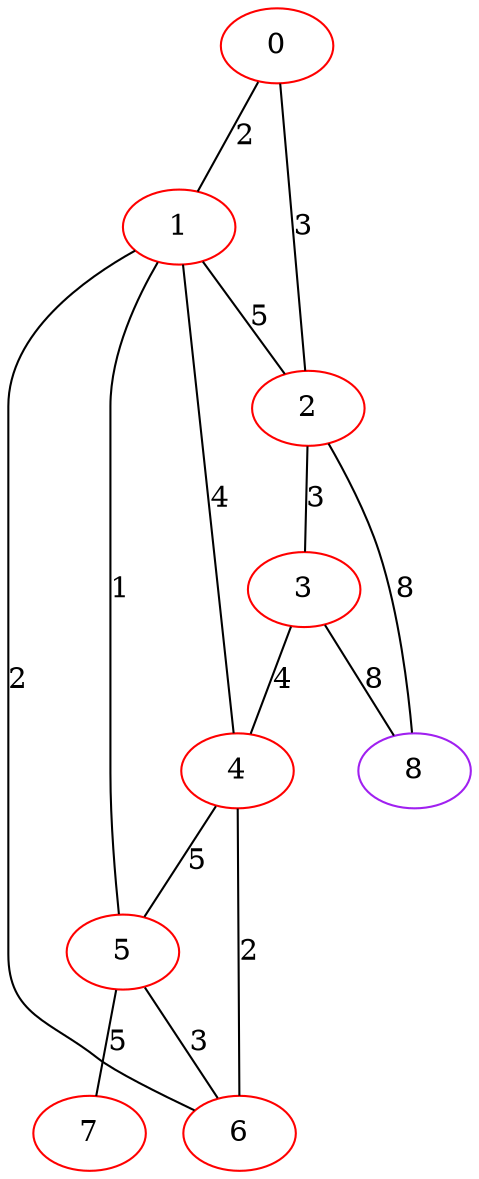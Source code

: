 graph "" {
0 [color=red, weight=1];
1 [color=red, weight=1];
2 [color=red, weight=1];
3 [color=red, weight=1];
4 [color=red, weight=1];
5 [color=red, weight=1];
6 [color=red, weight=1];
7 [color=red, weight=1];
8 [color=purple, weight=4];
0 -- 1  [key=0, label=2];
0 -- 2  [key=0, label=3];
1 -- 2  [key=0, label=5];
1 -- 4  [key=0, label=4];
1 -- 5  [key=0, label=1];
1 -- 6  [key=0, label=2];
2 -- 3  [key=0, label=3];
2 -- 8  [key=0, label=8];
3 -- 8  [key=0, label=8];
3 -- 4  [key=0, label=4];
4 -- 5  [key=0, label=5];
4 -- 6  [key=0, label=2];
5 -- 6  [key=0, label=3];
5 -- 7  [key=0, label=5];
}
